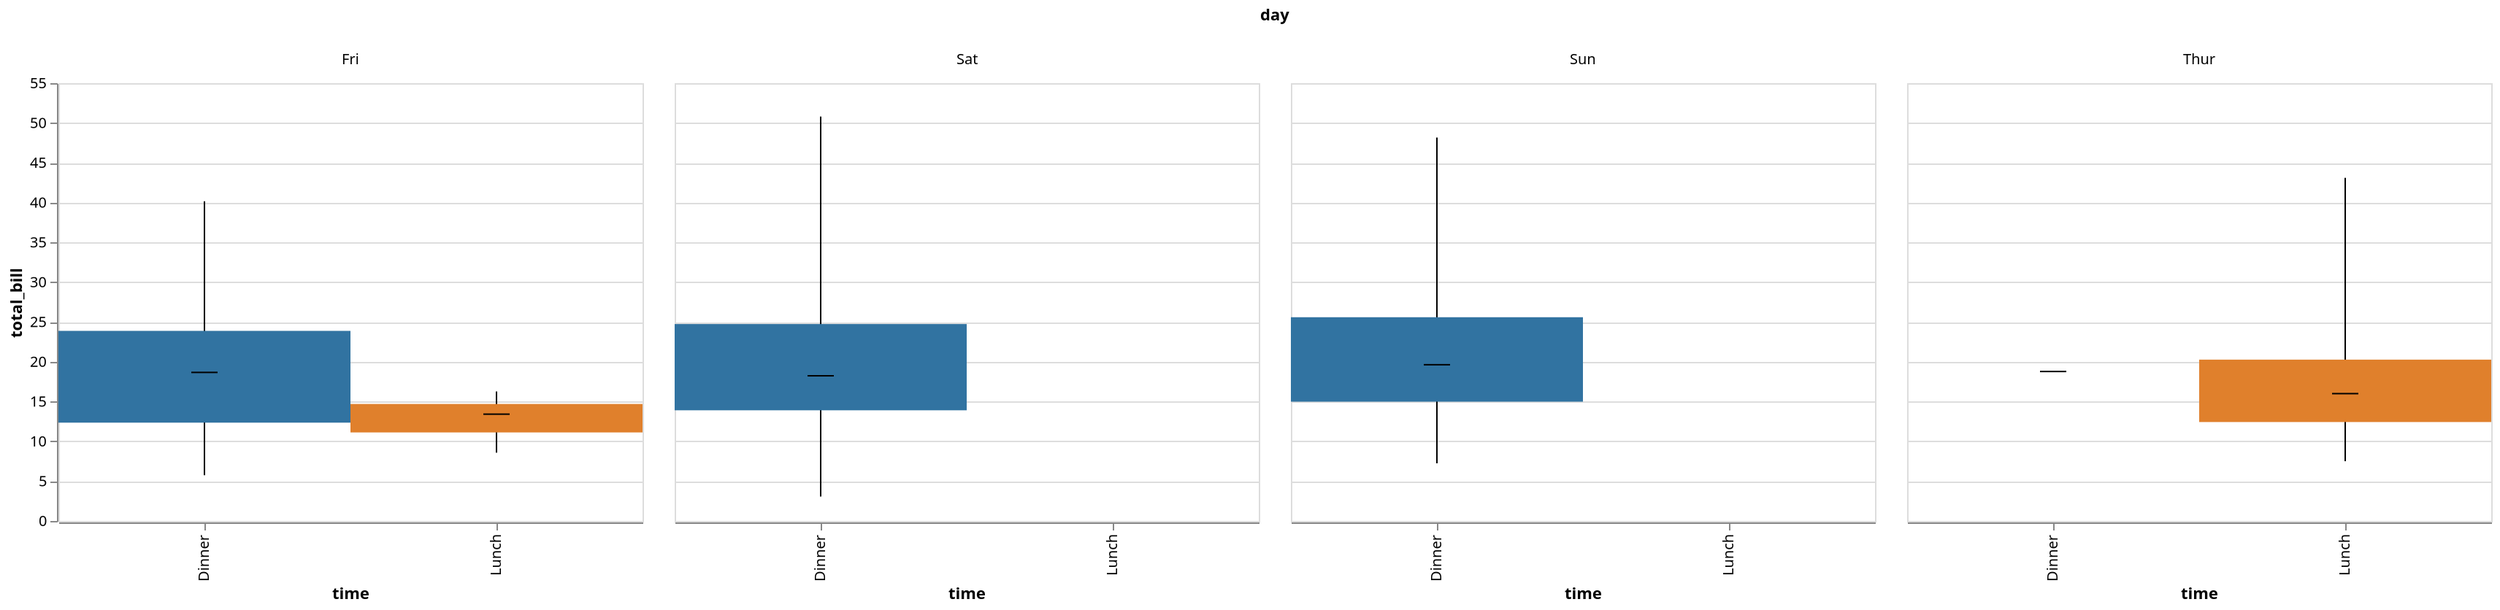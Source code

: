 {
  "$schema": "https://vega.github.io/schema/vega-lite/v5.json",
  "config": {
    "range": {
      "category": [
        "rgba(49,115,161,1)",
        "rgba(224,128,44,1)",
        "rgba(58,145,58,1)",
        "rgba(192,60,61,1)",
        "rgba(147,113,178,1)",
        "rgba(131,91,83,1)",
        "rgba(213,132,188,1)",
        "rgba(127,127,127,1)",
        "rgba(168,169,53,1)",
        "rgba(45,171,184,1)"
      ]
    },
    "view": {
      "height": 300,
      "width": 400
    }
  },
  "data": {
    "values": [
      {
        "day": "Sun",
        "sex": "Female",
        "size": 2,
        "smoker": "No",
        "time": "Dinner",
        "tip": 1.01,
        "total_bill": 16.99
      },
      {
        "day": "Sun",
        "sex": "Male",
        "size": 3,
        "smoker": "No",
        "time": "Dinner",
        "tip": 1.66,
        "total_bill": 10.34
      },
      {
        "day": "Sun",
        "sex": "Male",
        "size": 3,
        "smoker": "No",
        "time": "Dinner",
        "tip": 3.5,
        "total_bill": 21.01
      },
      {
        "day": "Sun",
        "sex": "Male",
        "size": 2,
        "smoker": "No",
        "time": "Dinner",
        "tip": 3.31,
        "total_bill": 23.68
      },
      {
        "day": "Sun",
        "sex": "Female",
        "size": 4,
        "smoker": "No",
        "time": "Dinner",
        "tip": 3.61,
        "total_bill": 24.59
      },
      {
        "day": "Sun",
        "sex": "Male",
        "size": 4,
        "smoker": "No",
        "time": "Dinner",
        "tip": 4.71,
        "total_bill": 25.29
      },
      {
        "day": "Sun",
        "sex": "Male",
        "size": 2,
        "smoker": "No",
        "time": "Dinner",
        "tip": 2,
        "total_bill": 8.77
      },
      {
        "day": "Sun",
        "sex": "Male",
        "size": 4,
        "smoker": "No",
        "time": "Dinner",
        "tip": 3.12,
        "total_bill": 26.88
      },
      {
        "day": "Sun",
        "sex": "Male",
        "size": 2,
        "smoker": "No",
        "time": "Dinner",
        "tip": 1.96,
        "total_bill": 15.04
      },
      {
        "day": "Sun",
        "sex": "Male",
        "size": 2,
        "smoker": "No",
        "time": "Dinner",
        "tip": 3.23,
        "total_bill": 14.78
      },
      {
        "day": "Sun",
        "sex": "Male",
        "size": 2,
        "smoker": "No",
        "time": "Dinner",
        "tip": 1.71,
        "total_bill": 10.27
      },
      {
        "day": "Sun",
        "sex": "Female",
        "size": 4,
        "smoker": "No",
        "time": "Dinner",
        "tip": 5,
        "total_bill": 35.26
      },
      {
        "day": "Sun",
        "sex": "Male",
        "size": 2,
        "smoker": "No",
        "time": "Dinner",
        "tip": 1.57,
        "total_bill": 15.42
      },
      {
        "day": "Sun",
        "sex": "Male",
        "size": 4,
        "smoker": "No",
        "time": "Dinner",
        "tip": 3,
        "total_bill": 18.43
      },
      {
        "day": "Sun",
        "sex": "Female",
        "size": 2,
        "smoker": "No",
        "time": "Dinner",
        "tip": 3.02,
        "total_bill": 14.83
      },
      {
        "day": "Sun",
        "sex": "Male",
        "size": 2,
        "smoker": "No",
        "time": "Dinner",
        "tip": 3.92,
        "total_bill": 21.58
      },
      {
        "day": "Sun",
        "sex": "Female",
        "size": 3,
        "smoker": "No",
        "time": "Dinner",
        "tip": 1.67,
        "total_bill": 10.33
      },
      {
        "day": "Sun",
        "sex": "Male",
        "size": 3,
        "smoker": "No",
        "time": "Dinner",
        "tip": 3.71,
        "total_bill": 16.29
      },
      {
        "day": "Sun",
        "sex": "Female",
        "size": 3,
        "smoker": "No",
        "time": "Dinner",
        "tip": 3.5,
        "total_bill": 16.97
      },
      {
        "day": "Sat",
        "sex": "Male",
        "size": 3,
        "smoker": "No",
        "time": "Dinner",
        "tip": 3.35,
        "total_bill": 20.65
      },
      {
        "day": "Sat",
        "sex": "Male",
        "size": 2,
        "smoker": "No",
        "time": "Dinner",
        "tip": 4.08,
        "total_bill": 17.92
      },
      {
        "day": "Sat",
        "sex": "Female",
        "size": 2,
        "smoker": "No",
        "time": "Dinner",
        "tip": 2.75,
        "total_bill": 20.29
      },
      {
        "day": "Sat",
        "sex": "Female",
        "size": 2,
        "smoker": "No",
        "time": "Dinner",
        "tip": 2.23,
        "total_bill": 15.77
      },
      {
        "day": "Sat",
        "sex": "Male",
        "size": 4,
        "smoker": "No",
        "time": "Dinner",
        "tip": 7.58,
        "total_bill": 39.42
      },
      {
        "day": "Sat",
        "sex": "Male",
        "size": 2,
        "smoker": "No",
        "time": "Dinner",
        "tip": 3.18,
        "total_bill": 19.82
      },
      {
        "day": "Sat",
        "sex": "Male",
        "size": 4,
        "smoker": "No",
        "time": "Dinner",
        "tip": 2.34,
        "total_bill": 17.81
      },
      {
        "day": "Sat",
        "sex": "Male",
        "size": 2,
        "smoker": "No",
        "time": "Dinner",
        "tip": 2,
        "total_bill": 13.37
      },
      {
        "day": "Sat",
        "sex": "Male",
        "size": 2,
        "smoker": "No",
        "time": "Dinner",
        "tip": 2,
        "total_bill": 12.69
      },
      {
        "day": "Sat",
        "sex": "Male",
        "size": 2,
        "smoker": "No",
        "time": "Dinner",
        "tip": 4.3,
        "total_bill": 21.7
      },
      {
        "day": "Sat",
        "sex": "Female",
        "size": 2,
        "smoker": "No",
        "time": "Dinner",
        "tip": 3,
        "total_bill": 19.65
      },
      {
        "day": "Sat",
        "sex": "Male",
        "size": 2,
        "smoker": "No",
        "time": "Dinner",
        "tip": 1.45,
        "total_bill": 9.55
      },
      {
        "day": "Sat",
        "sex": "Male",
        "size": 4,
        "smoker": "No",
        "time": "Dinner",
        "tip": 2.5,
        "total_bill": 18.35
      },
      {
        "day": "Sat",
        "sex": "Female",
        "size": 2,
        "smoker": "No",
        "time": "Dinner",
        "tip": 3,
        "total_bill": 15.06
      },
      {
        "day": "Sat",
        "sex": "Female",
        "size": 4,
        "smoker": "No",
        "time": "Dinner",
        "tip": 2.45,
        "total_bill": 20.69
      },
      {
        "day": "Sat",
        "sex": "Male",
        "size": 2,
        "smoker": "No",
        "time": "Dinner",
        "tip": 3.27,
        "total_bill": 17.78
      },
      {
        "day": "Sat",
        "sex": "Male",
        "size": 3,
        "smoker": "No",
        "time": "Dinner",
        "tip": 3.6,
        "total_bill": 24.06
      },
      {
        "day": "Sat",
        "sex": "Male",
        "size": 3,
        "smoker": "No",
        "time": "Dinner",
        "tip": 2,
        "total_bill": 16.31
      },
      {
        "day": "Sat",
        "sex": "Female",
        "size": 3,
        "smoker": "No",
        "time": "Dinner",
        "tip": 3.07,
        "total_bill": 16.93
      },
      {
        "day": "Sat",
        "sex": "Male",
        "size": 3,
        "smoker": "No",
        "time": "Dinner",
        "tip": 2.31,
        "total_bill": 18.69
      },
      {
        "day": "Sat",
        "sex": "Male",
        "size": 3,
        "smoker": "No",
        "time": "Dinner",
        "tip": 5,
        "total_bill": 31.27
      },
      {
        "day": "Sat",
        "sex": "Male",
        "size": 3,
        "smoker": "No",
        "time": "Dinner",
        "tip": 2.24,
        "total_bill": 16.04
      },
      {
        "day": "Sun",
        "sex": "Male",
        "size": 2,
        "smoker": "No",
        "time": "Dinner",
        "tip": 2.54,
        "total_bill": 17.46
      },
      {
        "day": "Sun",
        "sex": "Male",
        "size": 2,
        "smoker": "No",
        "time": "Dinner",
        "tip": 3.06,
        "total_bill": 13.94
      },
      {
        "day": "Sun",
        "sex": "Male",
        "size": 2,
        "smoker": "No",
        "time": "Dinner",
        "tip": 1.32,
        "total_bill": 9.68
      },
      {
        "day": "Sun",
        "sex": "Male",
        "size": 4,
        "smoker": "No",
        "time": "Dinner",
        "tip": 5.6,
        "total_bill": 30.4
      },
      {
        "day": "Sun",
        "sex": "Male",
        "size": 2,
        "smoker": "No",
        "time": "Dinner",
        "tip": 3,
        "total_bill": 18.29
      },
      {
        "day": "Sun",
        "sex": "Male",
        "size": 2,
        "smoker": "No",
        "time": "Dinner",
        "tip": 5,
        "total_bill": 22.23
      },
      {
        "day": "Sun",
        "sex": "Male",
        "size": 4,
        "smoker": "No",
        "time": "Dinner",
        "tip": 6,
        "total_bill": 32.4
      },
      {
        "day": "Sun",
        "sex": "Male",
        "size": 3,
        "smoker": "No",
        "time": "Dinner",
        "tip": 2.05,
        "total_bill": 28.55
      },
      {
        "day": "Sun",
        "sex": "Male",
        "size": 2,
        "smoker": "No",
        "time": "Dinner",
        "tip": 3,
        "total_bill": 18.04
      },
      {
        "day": "Sun",
        "sex": "Male",
        "size": 2,
        "smoker": "No",
        "time": "Dinner",
        "tip": 2.5,
        "total_bill": 12.54
      },
      {
        "day": "Sun",
        "sex": "Female",
        "size": 2,
        "smoker": "No",
        "time": "Dinner",
        "tip": 2.6,
        "total_bill": 10.29
      },
      {
        "day": "Sun",
        "sex": "Female",
        "size": 4,
        "smoker": "No",
        "time": "Dinner",
        "tip": 5.2,
        "total_bill": 34.81
      },
      {
        "day": "Sun",
        "sex": "Male",
        "size": 2,
        "smoker": "No",
        "time": "Dinner",
        "tip": 1.56,
        "total_bill": 9.94
      },
      {
        "day": "Sun",
        "sex": "Male",
        "size": 4,
        "smoker": "No",
        "time": "Dinner",
        "tip": 4.34,
        "total_bill": 25.56
      },
      {
        "day": "Sun",
        "sex": "Male",
        "size": 2,
        "smoker": "No",
        "time": "Dinner",
        "tip": 3.51,
        "total_bill": 19.49
      },
      {
        "day": "Sat",
        "sex": "Male",
        "size": 4,
        "smoker": "Yes",
        "time": "Dinner",
        "tip": 3,
        "total_bill": 38.01
      },
      {
        "day": "Sat",
        "sex": "Female",
        "size": 2,
        "smoker": "No",
        "time": "Dinner",
        "tip": 1.5,
        "total_bill": 26.41
      },
      {
        "day": "Sat",
        "sex": "Male",
        "size": 2,
        "smoker": "Yes",
        "time": "Dinner",
        "tip": 1.76,
        "total_bill": 11.24
      },
      {
        "day": "Sat",
        "sex": "Male",
        "size": 4,
        "smoker": "No",
        "time": "Dinner",
        "tip": 6.73,
        "total_bill": 48.27
      },
      {
        "day": "Sat",
        "sex": "Male",
        "size": 2,
        "smoker": "Yes",
        "time": "Dinner",
        "tip": 3.21,
        "total_bill": 20.29
      },
      {
        "day": "Sat",
        "sex": "Male",
        "size": 2,
        "smoker": "Yes",
        "time": "Dinner",
        "tip": 2,
        "total_bill": 13.81
      },
      {
        "day": "Sat",
        "sex": "Male",
        "size": 2,
        "smoker": "Yes",
        "time": "Dinner",
        "tip": 1.98,
        "total_bill": 11.02
      },
      {
        "day": "Sat",
        "sex": "Male",
        "size": 4,
        "smoker": "Yes",
        "time": "Dinner",
        "tip": 3.76,
        "total_bill": 18.29
      },
      {
        "day": "Sat",
        "sex": "Male",
        "size": 3,
        "smoker": "No",
        "time": "Dinner",
        "tip": 2.64,
        "total_bill": 17.59
      },
      {
        "day": "Sat",
        "sex": "Male",
        "size": 3,
        "smoker": "No",
        "time": "Dinner",
        "tip": 3.15,
        "total_bill": 20.08
      },
      {
        "day": "Sat",
        "sex": "Female",
        "size": 2,
        "smoker": "No",
        "time": "Dinner",
        "tip": 2.47,
        "total_bill": 16.45
      },
      {
        "day": "Sat",
        "sex": "Female",
        "size": 1,
        "smoker": "Yes",
        "time": "Dinner",
        "tip": 1,
        "total_bill": 3.07
      },
      {
        "day": "Sat",
        "sex": "Male",
        "size": 2,
        "smoker": "No",
        "time": "Dinner",
        "tip": 2.01,
        "total_bill": 20.23
      },
      {
        "day": "Sat",
        "sex": "Male",
        "size": 2,
        "smoker": "Yes",
        "time": "Dinner",
        "tip": 2.09,
        "total_bill": 15.01
      },
      {
        "day": "Sat",
        "sex": "Male",
        "size": 2,
        "smoker": "No",
        "time": "Dinner",
        "tip": 1.97,
        "total_bill": 12.02
      },
      {
        "day": "Sat",
        "sex": "Female",
        "size": 3,
        "smoker": "No",
        "time": "Dinner",
        "tip": 3,
        "total_bill": 17.07
      },
      {
        "day": "Sat",
        "sex": "Female",
        "size": 2,
        "smoker": "Yes",
        "time": "Dinner",
        "tip": 3.14,
        "total_bill": 26.86
      },
      {
        "day": "Sat",
        "sex": "Female",
        "size": 2,
        "smoker": "Yes",
        "time": "Dinner",
        "tip": 5,
        "total_bill": 25.28
      },
      {
        "day": "Sat",
        "sex": "Female",
        "size": 2,
        "smoker": "No",
        "time": "Dinner",
        "tip": 2.2,
        "total_bill": 14.73
      },
      {
        "day": "Sat",
        "sex": "Male",
        "size": 2,
        "smoker": "No",
        "time": "Dinner",
        "tip": 1.25,
        "total_bill": 10.51
      },
      {
        "day": "Sat",
        "sex": "Male",
        "size": 2,
        "smoker": "Yes",
        "time": "Dinner",
        "tip": 3.08,
        "total_bill": 17.92
      },
      {
        "day": "Thur",
        "sex": "Male",
        "size": 4,
        "smoker": "No",
        "time": "Lunch",
        "tip": 4,
        "total_bill": 27.2
      },
      {
        "day": "Thur",
        "sex": "Male",
        "size": 2,
        "smoker": "No",
        "time": "Lunch",
        "tip": 3,
        "total_bill": 22.76
      },
      {
        "day": "Thur",
        "sex": "Male",
        "size": 2,
        "smoker": "No",
        "time": "Lunch",
        "tip": 2.71,
        "total_bill": 17.29
      },
      {
        "day": "Thur",
        "sex": "Male",
        "size": 2,
        "smoker": "Yes",
        "time": "Lunch",
        "tip": 3,
        "total_bill": 19.44
      },
      {
        "day": "Thur",
        "sex": "Male",
        "size": 2,
        "smoker": "No",
        "time": "Lunch",
        "tip": 3.4,
        "total_bill": 16.66
      },
      {
        "day": "Thur",
        "sex": "Female",
        "size": 1,
        "smoker": "No",
        "time": "Lunch",
        "tip": 1.83,
        "total_bill": 10.07
      },
      {
        "day": "Thur",
        "sex": "Male",
        "size": 2,
        "smoker": "Yes",
        "time": "Lunch",
        "tip": 5,
        "total_bill": 32.68
      },
      {
        "day": "Thur",
        "sex": "Male",
        "size": 2,
        "smoker": "No",
        "time": "Lunch",
        "tip": 2.03,
        "total_bill": 15.98
      },
      {
        "day": "Thur",
        "sex": "Female",
        "size": 4,
        "smoker": "No",
        "time": "Lunch",
        "tip": 5.17,
        "total_bill": 34.83
      },
      {
        "day": "Thur",
        "sex": "Male",
        "size": 2,
        "smoker": "No",
        "time": "Lunch",
        "tip": 2,
        "total_bill": 13.03
      },
      {
        "day": "Thur",
        "sex": "Male",
        "size": 2,
        "smoker": "No",
        "time": "Lunch",
        "tip": 4,
        "total_bill": 18.28
      },
      {
        "day": "Thur",
        "sex": "Male",
        "size": 2,
        "smoker": "No",
        "time": "Lunch",
        "tip": 5.85,
        "total_bill": 24.71
      },
      {
        "day": "Thur",
        "sex": "Male",
        "size": 2,
        "smoker": "No",
        "time": "Lunch",
        "tip": 3,
        "total_bill": 21.16
      },
      {
        "day": "Fri",
        "sex": "Male",
        "size": 2,
        "smoker": "Yes",
        "time": "Dinner",
        "tip": 3,
        "total_bill": 28.97
      },
      {
        "day": "Fri",
        "sex": "Male",
        "size": 2,
        "smoker": "No",
        "time": "Dinner",
        "tip": 3.5,
        "total_bill": 22.49
      },
      {
        "day": "Fri",
        "sex": "Female",
        "size": 2,
        "smoker": "Yes",
        "time": "Dinner",
        "tip": 1,
        "total_bill": 5.75
      },
      {
        "day": "Fri",
        "sex": "Female",
        "size": 2,
        "smoker": "Yes",
        "time": "Dinner",
        "tip": 4.3,
        "total_bill": 16.32
      },
      {
        "day": "Fri",
        "sex": "Female",
        "size": 2,
        "smoker": "No",
        "time": "Dinner",
        "tip": 3.25,
        "total_bill": 22.75
      },
      {
        "day": "Fri",
        "sex": "Male",
        "size": 4,
        "smoker": "Yes",
        "time": "Dinner",
        "tip": 4.73,
        "total_bill": 40.17
      },
      {
        "day": "Fri",
        "sex": "Male",
        "size": 2,
        "smoker": "Yes",
        "time": "Dinner",
        "tip": 4,
        "total_bill": 27.28
      },
      {
        "day": "Fri",
        "sex": "Male",
        "size": 2,
        "smoker": "Yes",
        "time": "Dinner",
        "tip": 1.5,
        "total_bill": 12.03
      },
      {
        "day": "Fri",
        "sex": "Male",
        "size": 2,
        "smoker": "Yes",
        "time": "Dinner",
        "tip": 3,
        "total_bill": 21.01
      },
      {
        "day": "Fri",
        "sex": "Male",
        "size": 2,
        "smoker": "No",
        "time": "Dinner",
        "tip": 1.5,
        "total_bill": 12.46
      },
      {
        "day": "Fri",
        "sex": "Female",
        "size": 2,
        "smoker": "Yes",
        "time": "Dinner",
        "tip": 2.5,
        "total_bill": 11.35
      },
      {
        "day": "Fri",
        "sex": "Female",
        "size": 2,
        "smoker": "Yes",
        "time": "Dinner",
        "tip": 3,
        "total_bill": 15.38
      },
      {
        "day": "Sat",
        "sex": "Female",
        "size": 3,
        "smoker": "Yes",
        "time": "Dinner",
        "tip": 2.5,
        "total_bill": 44.3
      },
      {
        "day": "Sat",
        "sex": "Female",
        "size": 2,
        "smoker": "Yes",
        "time": "Dinner",
        "tip": 3.48,
        "total_bill": 22.42
      },
      {
        "day": "Sat",
        "sex": "Female",
        "size": 2,
        "smoker": "No",
        "time": "Dinner",
        "tip": 4.08,
        "total_bill": 20.92
      },
      {
        "day": "Sat",
        "sex": "Male",
        "size": 2,
        "smoker": "Yes",
        "time": "Dinner",
        "tip": 1.64,
        "total_bill": 15.36
      },
      {
        "day": "Sat",
        "sex": "Male",
        "size": 2,
        "smoker": "Yes",
        "time": "Dinner",
        "tip": 4.06,
        "total_bill": 20.49
      },
      {
        "day": "Sat",
        "sex": "Male",
        "size": 2,
        "smoker": "Yes",
        "time": "Dinner",
        "tip": 4.29,
        "total_bill": 25.21
      },
      {
        "day": "Sat",
        "sex": "Male",
        "size": 2,
        "smoker": "No",
        "time": "Dinner",
        "tip": 3.76,
        "total_bill": 18.24
      },
      {
        "day": "Sat",
        "sex": "Female",
        "size": 2,
        "smoker": "Yes",
        "time": "Dinner",
        "tip": 4,
        "total_bill": 14.31
      },
      {
        "day": "Sat",
        "sex": "Male",
        "size": 2,
        "smoker": "No",
        "time": "Dinner",
        "tip": 3,
        "total_bill": 14
      },
      {
        "day": "Sat",
        "sex": "Female",
        "size": 1,
        "smoker": "No",
        "time": "Dinner",
        "tip": 1,
        "total_bill": 7.25
      },
      {
        "day": "Sun",
        "sex": "Male",
        "size": 3,
        "smoker": "No",
        "time": "Dinner",
        "tip": 4,
        "total_bill": 38.07
      },
      {
        "day": "Sun",
        "sex": "Male",
        "size": 2,
        "smoker": "No",
        "time": "Dinner",
        "tip": 2.55,
        "total_bill": 23.95
      },
      {
        "day": "Sun",
        "sex": "Female",
        "size": 3,
        "smoker": "No",
        "time": "Dinner",
        "tip": 4,
        "total_bill": 25.71
      },
      {
        "day": "Sun",
        "sex": "Female",
        "size": 2,
        "smoker": "No",
        "time": "Dinner",
        "tip": 3.5,
        "total_bill": 17.31
      },
      {
        "day": "Sun",
        "sex": "Male",
        "size": 4,
        "smoker": "No",
        "time": "Dinner",
        "tip": 5.07,
        "total_bill": 29.93
      },
      {
        "day": "Thur",
        "sex": "Female",
        "size": 2,
        "smoker": "No",
        "time": "Lunch",
        "tip": 1.5,
        "total_bill": 10.65
      },
      {
        "day": "Thur",
        "sex": "Female",
        "size": 2,
        "smoker": "No",
        "time": "Lunch",
        "tip": 1.8,
        "total_bill": 12.43
      },
      {
        "day": "Thur",
        "sex": "Female",
        "size": 4,
        "smoker": "No",
        "time": "Lunch",
        "tip": 2.92,
        "total_bill": 24.08
      },
      {
        "day": "Thur",
        "sex": "Male",
        "size": 2,
        "smoker": "No",
        "time": "Lunch",
        "tip": 2.31,
        "total_bill": 11.69
      },
      {
        "day": "Thur",
        "sex": "Female",
        "size": 2,
        "smoker": "No",
        "time": "Lunch",
        "tip": 1.68,
        "total_bill": 13.42
      },
      {
        "day": "Thur",
        "sex": "Male",
        "size": 2,
        "smoker": "No",
        "time": "Lunch",
        "tip": 2.5,
        "total_bill": 14.26
      },
      {
        "day": "Thur",
        "sex": "Male",
        "size": 2,
        "smoker": "No",
        "time": "Lunch",
        "tip": 2,
        "total_bill": 15.95
      },
      {
        "day": "Thur",
        "sex": "Female",
        "size": 2,
        "smoker": "No",
        "time": "Lunch",
        "tip": 2.52,
        "total_bill": 12.48
      },
      {
        "day": "Thur",
        "sex": "Female",
        "size": 6,
        "smoker": "No",
        "time": "Lunch",
        "tip": 4.2,
        "total_bill": 29.8
      },
      {
        "day": "Thur",
        "sex": "Male",
        "size": 2,
        "smoker": "No",
        "time": "Lunch",
        "tip": 1.48,
        "total_bill": 8.52
      },
      {
        "day": "Thur",
        "sex": "Female",
        "size": 2,
        "smoker": "No",
        "time": "Lunch",
        "tip": 2,
        "total_bill": 14.52
      },
      {
        "day": "Thur",
        "sex": "Female",
        "size": 2,
        "smoker": "No",
        "time": "Lunch",
        "tip": 2,
        "total_bill": 11.38
      },
      {
        "day": "Thur",
        "sex": "Male",
        "size": 3,
        "smoker": "No",
        "time": "Lunch",
        "tip": 2.18,
        "total_bill": 22.82
      },
      {
        "day": "Thur",
        "sex": "Male",
        "size": 2,
        "smoker": "No",
        "time": "Lunch",
        "tip": 1.5,
        "total_bill": 19.08
      },
      {
        "day": "Thur",
        "sex": "Female",
        "size": 2,
        "smoker": "No",
        "time": "Lunch",
        "tip": 2.83,
        "total_bill": 20.27
      },
      {
        "day": "Thur",
        "sex": "Female",
        "size": 2,
        "smoker": "No",
        "time": "Lunch",
        "tip": 1.5,
        "total_bill": 11.17
      },
      {
        "day": "Thur",
        "sex": "Female",
        "size": 2,
        "smoker": "No",
        "time": "Lunch",
        "tip": 2,
        "total_bill": 12.26
      },
      {
        "day": "Thur",
        "sex": "Female",
        "size": 2,
        "smoker": "No",
        "time": "Lunch",
        "tip": 3.25,
        "total_bill": 18.26
      },
      {
        "day": "Thur",
        "sex": "Female",
        "size": 2,
        "smoker": "No",
        "time": "Lunch",
        "tip": 1.25,
        "total_bill": 8.51
      },
      {
        "day": "Thur",
        "sex": "Female",
        "size": 2,
        "smoker": "No",
        "time": "Lunch",
        "tip": 2,
        "total_bill": 10.33
      },
      {
        "day": "Thur",
        "sex": "Female",
        "size": 2,
        "smoker": "No",
        "time": "Lunch",
        "tip": 2,
        "total_bill": 14.15
      },
      {
        "day": "Thur",
        "sex": "Male",
        "size": 2,
        "smoker": "Yes",
        "time": "Lunch",
        "tip": 2,
        "total_bill": 16
      },
      {
        "day": "Thur",
        "sex": "Female",
        "size": 2,
        "smoker": "No",
        "time": "Lunch",
        "tip": 2.75,
        "total_bill": 13.16
      },
      {
        "day": "Thur",
        "sex": "Female",
        "size": 2,
        "smoker": "No",
        "time": "Lunch",
        "tip": 3.5,
        "total_bill": 17.47
      },
      {
        "day": "Thur",
        "sex": "Male",
        "size": 6,
        "smoker": "No",
        "time": "Lunch",
        "tip": 6.7,
        "total_bill": 34.3
      },
      {
        "day": "Thur",
        "sex": "Male",
        "size": 5,
        "smoker": "No",
        "time": "Lunch",
        "tip": 5,
        "total_bill": 41.19
      },
      {
        "day": "Thur",
        "sex": "Female",
        "size": 6,
        "smoker": "No",
        "time": "Lunch",
        "tip": 5,
        "total_bill": 27.05
      },
      {
        "day": "Thur",
        "sex": "Female",
        "size": 2,
        "smoker": "No",
        "time": "Lunch",
        "tip": 2.3,
        "total_bill": 16.43
      },
      {
        "day": "Thur",
        "sex": "Female",
        "size": 2,
        "smoker": "No",
        "time": "Lunch",
        "tip": 1.5,
        "total_bill": 8.35
      },
      {
        "day": "Thur",
        "sex": "Female",
        "size": 3,
        "smoker": "No",
        "time": "Lunch",
        "tip": 1.36,
        "total_bill": 18.64
      },
      {
        "day": "Thur",
        "sex": "Female",
        "size": 2,
        "smoker": "No",
        "time": "Lunch",
        "tip": 1.63,
        "total_bill": 11.87
      },
      {
        "day": "Thur",
        "sex": "Male",
        "size": 2,
        "smoker": "No",
        "time": "Lunch",
        "tip": 1.73,
        "total_bill": 9.78
      },
      {
        "day": "Thur",
        "sex": "Male",
        "size": 2,
        "smoker": "No",
        "time": "Lunch",
        "tip": 2,
        "total_bill": 7.51
      },
      {
        "day": "Sun",
        "sex": "Male",
        "size": 2,
        "smoker": "No",
        "time": "Dinner",
        "tip": 2.5,
        "total_bill": 14.07
      },
      {
        "day": "Sun",
        "sex": "Male",
        "size": 2,
        "smoker": "No",
        "time": "Dinner",
        "tip": 2,
        "total_bill": 13.13
      },
      {
        "day": "Sun",
        "sex": "Male",
        "size": 3,
        "smoker": "No",
        "time": "Dinner",
        "tip": 2.74,
        "total_bill": 17.26
      },
      {
        "day": "Sun",
        "sex": "Male",
        "size": 4,
        "smoker": "No",
        "time": "Dinner",
        "tip": 2,
        "total_bill": 24.55
      },
      {
        "day": "Sun",
        "sex": "Male",
        "size": 4,
        "smoker": "No",
        "time": "Dinner",
        "tip": 2,
        "total_bill": 19.77
      },
      {
        "day": "Sun",
        "sex": "Female",
        "size": 5,
        "smoker": "No",
        "time": "Dinner",
        "tip": 5.14,
        "total_bill": 29.85
      },
      {
        "day": "Sun",
        "sex": "Male",
        "size": 6,
        "smoker": "No",
        "time": "Dinner",
        "tip": 5,
        "total_bill": 48.17
      },
      {
        "day": "Sun",
        "sex": "Female",
        "size": 4,
        "smoker": "No",
        "time": "Dinner",
        "tip": 3.75,
        "total_bill": 25
      },
      {
        "day": "Sun",
        "sex": "Female",
        "size": 2,
        "smoker": "No",
        "time": "Dinner",
        "tip": 2.61,
        "total_bill": 13.39
      },
      {
        "day": "Sun",
        "sex": "Male",
        "size": 4,
        "smoker": "No",
        "time": "Dinner",
        "tip": 2,
        "total_bill": 16.49
      },
      {
        "day": "Sun",
        "sex": "Male",
        "size": 4,
        "smoker": "No",
        "time": "Dinner",
        "tip": 3.5,
        "total_bill": 21.5
      },
      {
        "day": "Sun",
        "sex": "Male",
        "size": 2,
        "smoker": "No",
        "time": "Dinner",
        "tip": 2.5,
        "total_bill": 12.66
      },
      {
        "day": "Sun",
        "sex": "Female",
        "size": 3,
        "smoker": "No",
        "time": "Dinner",
        "tip": 2,
        "total_bill": 16.21
      },
      {
        "day": "Sun",
        "sex": "Male",
        "size": 2,
        "smoker": "No",
        "time": "Dinner",
        "tip": 2,
        "total_bill": 13.81
      },
      {
        "day": "Sun",
        "sex": "Female",
        "size": 2,
        "smoker": "Yes",
        "time": "Dinner",
        "tip": 3,
        "total_bill": 17.51
      },
      {
        "day": "Sun",
        "sex": "Male",
        "size": 3,
        "smoker": "No",
        "time": "Dinner",
        "tip": 3.48,
        "total_bill": 24.52
      },
      {
        "day": "Sun",
        "sex": "Male",
        "size": 2,
        "smoker": "No",
        "time": "Dinner",
        "tip": 2.24,
        "total_bill": 20.76
      },
      {
        "day": "Sun",
        "sex": "Male",
        "size": 4,
        "smoker": "No",
        "time": "Dinner",
        "tip": 4.5,
        "total_bill": 31.71
      },
      {
        "day": "Sat",
        "sex": "Female",
        "size": 2,
        "smoker": "Yes",
        "time": "Dinner",
        "tip": 1.61,
        "total_bill": 10.59
      },
      {
        "day": "Sat",
        "sex": "Female",
        "size": 2,
        "smoker": "Yes",
        "time": "Dinner",
        "tip": 2,
        "total_bill": 10.63
      },
      {
        "day": "Sat",
        "sex": "Male",
        "size": 3,
        "smoker": "Yes",
        "time": "Dinner",
        "tip": 10,
        "total_bill": 50.81
      },
      {
        "day": "Sat",
        "sex": "Male",
        "size": 2,
        "smoker": "Yes",
        "time": "Dinner",
        "tip": 3.16,
        "total_bill": 15.81
      },
      {
        "day": "Sun",
        "sex": "Male",
        "size": 2,
        "smoker": "Yes",
        "time": "Dinner",
        "tip": 5.15,
        "total_bill": 7.25
      },
      {
        "day": "Sun",
        "sex": "Male",
        "size": 2,
        "smoker": "Yes",
        "time": "Dinner",
        "tip": 3.18,
        "total_bill": 31.85
      },
      {
        "day": "Sun",
        "sex": "Male",
        "size": 2,
        "smoker": "Yes",
        "time": "Dinner",
        "tip": 4,
        "total_bill": 16.82
      },
      {
        "day": "Sun",
        "sex": "Male",
        "size": 2,
        "smoker": "Yes",
        "time": "Dinner",
        "tip": 3.11,
        "total_bill": 32.9
      },
      {
        "day": "Sun",
        "sex": "Male",
        "size": 2,
        "smoker": "Yes",
        "time": "Dinner",
        "tip": 2,
        "total_bill": 17.89
      },
      {
        "day": "Sun",
        "sex": "Male",
        "size": 2,
        "smoker": "Yes",
        "time": "Dinner",
        "tip": 2,
        "total_bill": 14.48
      },
      {
        "day": "Sun",
        "sex": "Female",
        "size": 2,
        "smoker": "Yes",
        "time": "Dinner",
        "tip": 4,
        "total_bill": 9.6
      },
      {
        "day": "Sun",
        "sex": "Male",
        "size": 2,
        "smoker": "Yes",
        "time": "Dinner",
        "tip": 3.55,
        "total_bill": 34.63
      },
      {
        "day": "Sun",
        "sex": "Male",
        "size": 4,
        "smoker": "Yes",
        "time": "Dinner",
        "tip": 3.68,
        "total_bill": 34.65
      },
      {
        "day": "Sun",
        "sex": "Male",
        "size": 2,
        "smoker": "Yes",
        "time": "Dinner",
        "tip": 5.65,
        "total_bill": 23.33
      },
      {
        "day": "Sun",
        "sex": "Male",
        "size": 3,
        "smoker": "Yes",
        "time": "Dinner",
        "tip": 3.5,
        "total_bill": 45.35
      },
      {
        "day": "Sun",
        "sex": "Male",
        "size": 4,
        "smoker": "Yes",
        "time": "Dinner",
        "tip": 6.5,
        "total_bill": 23.17
      },
      {
        "day": "Sun",
        "sex": "Male",
        "size": 2,
        "smoker": "Yes",
        "time": "Dinner",
        "tip": 3,
        "total_bill": 40.55
      },
      {
        "day": "Sun",
        "sex": "Male",
        "size": 5,
        "smoker": "No",
        "time": "Dinner",
        "tip": 5,
        "total_bill": 20.69
      },
      {
        "day": "Sun",
        "sex": "Female",
        "size": 3,
        "smoker": "Yes",
        "time": "Dinner",
        "tip": 3.5,
        "total_bill": 20.9
      },
      {
        "day": "Sun",
        "sex": "Male",
        "size": 5,
        "smoker": "Yes",
        "time": "Dinner",
        "tip": 2,
        "total_bill": 30.46
      },
      {
        "day": "Sun",
        "sex": "Female",
        "size": 3,
        "smoker": "Yes",
        "time": "Dinner",
        "tip": 3.5,
        "total_bill": 18.15
      },
      {
        "day": "Sun",
        "sex": "Male",
        "size": 3,
        "smoker": "Yes",
        "time": "Dinner",
        "tip": 4,
        "total_bill": 23.1
      },
      {
        "day": "Sun",
        "sex": "Male",
        "size": 2,
        "smoker": "Yes",
        "time": "Dinner",
        "tip": 1.5,
        "total_bill": 15.69
      },
      {
        "day": "Thur",
        "sex": "Female",
        "size": 2,
        "smoker": "Yes",
        "time": "Lunch",
        "tip": 4.19,
        "total_bill": 19.81
      },
      {
        "day": "Thur",
        "sex": "Male",
        "size": 2,
        "smoker": "Yes",
        "time": "Lunch",
        "tip": 2.56,
        "total_bill": 28.44
      },
      {
        "day": "Thur",
        "sex": "Male",
        "size": 2,
        "smoker": "Yes",
        "time": "Lunch",
        "tip": 2.02,
        "total_bill": 15.48
      },
      {
        "day": "Thur",
        "sex": "Male",
        "size": 2,
        "smoker": "Yes",
        "time": "Lunch",
        "tip": 4,
        "total_bill": 16.58
      },
      {
        "day": "Thur",
        "sex": "Male",
        "size": 2,
        "smoker": "No",
        "time": "Lunch",
        "tip": 1.44,
        "total_bill": 7.56
      },
      {
        "day": "Thur",
        "sex": "Male",
        "size": 2,
        "smoker": "Yes",
        "time": "Lunch",
        "tip": 2,
        "total_bill": 10.34
      },
      {
        "day": "Thur",
        "sex": "Female",
        "size": 4,
        "smoker": "Yes",
        "time": "Lunch",
        "tip": 5,
        "total_bill": 43.11
      },
      {
        "day": "Thur",
        "sex": "Female",
        "size": 2,
        "smoker": "Yes",
        "time": "Lunch",
        "tip": 2,
        "total_bill": 13
      },
      {
        "day": "Thur",
        "sex": "Male",
        "size": 2,
        "smoker": "Yes",
        "time": "Lunch",
        "tip": 2,
        "total_bill": 13.51
      },
      {
        "day": "Thur",
        "sex": "Male",
        "size": 3,
        "smoker": "Yes",
        "time": "Lunch",
        "tip": 4,
        "total_bill": 18.71
      },
      {
        "day": "Thur",
        "sex": "Female",
        "size": 2,
        "smoker": "Yes",
        "time": "Lunch",
        "tip": 2.01,
        "total_bill": 12.74
      },
      {
        "day": "Thur",
        "sex": "Female",
        "size": 2,
        "smoker": "Yes",
        "time": "Lunch",
        "tip": 2,
        "total_bill": 13
      },
      {
        "day": "Thur",
        "sex": "Female",
        "size": 2,
        "smoker": "Yes",
        "time": "Lunch",
        "tip": 2.5,
        "total_bill": 16.4
      },
      {
        "day": "Thur",
        "sex": "Male",
        "size": 4,
        "smoker": "Yes",
        "time": "Lunch",
        "tip": 4,
        "total_bill": 20.53
      },
      {
        "day": "Thur",
        "sex": "Female",
        "size": 3,
        "smoker": "Yes",
        "time": "Lunch",
        "tip": 3.23,
        "total_bill": 16.47
      },
      {
        "day": "Sat",
        "sex": "Male",
        "size": 3,
        "smoker": "Yes",
        "time": "Dinner",
        "tip": 3.41,
        "total_bill": 26.59
      },
      {
        "day": "Sat",
        "sex": "Male",
        "size": 4,
        "smoker": "Yes",
        "time": "Dinner",
        "tip": 3,
        "total_bill": 38.73
      },
      {
        "day": "Sat",
        "sex": "Male",
        "size": 2,
        "smoker": "Yes",
        "time": "Dinner",
        "tip": 2.03,
        "total_bill": 24.27
      },
      {
        "day": "Sat",
        "sex": "Female",
        "size": 2,
        "smoker": "Yes",
        "time": "Dinner",
        "tip": 2.23,
        "total_bill": 12.76
      },
      {
        "day": "Sat",
        "sex": "Male",
        "size": 3,
        "smoker": "Yes",
        "time": "Dinner",
        "tip": 2,
        "total_bill": 30.06
      },
      {
        "day": "Sat",
        "sex": "Male",
        "size": 4,
        "smoker": "Yes",
        "time": "Dinner",
        "tip": 5.16,
        "total_bill": 25.89
      },
      {
        "day": "Sat",
        "sex": "Male",
        "size": 4,
        "smoker": "No",
        "time": "Dinner",
        "tip": 9,
        "total_bill": 48.33
      },
      {
        "day": "Sat",
        "sex": "Female",
        "size": 2,
        "smoker": "Yes",
        "time": "Dinner",
        "tip": 2.5,
        "total_bill": 13.27
      },
      {
        "day": "Sat",
        "sex": "Female",
        "size": 3,
        "smoker": "Yes",
        "time": "Dinner",
        "tip": 6.5,
        "total_bill": 28.17
      },
      {
        "day": "Sat",
        "sex": "Female",
        "size": 2,
        "smoker": "Yes",
        "time": "Dinner",
        "tip": 1.1,
        "total_bill": 12.9
      },
      {
        "day": "Sat",
        "sex": "Male",
        "size": 5,
        "smoker": "Yes",
        "time": "Dinner",
        "tip": 3,
        "total_bill": 28.15
      },
      {
        "day": "Sat",
        "sex": "Male",
        "size": 2,
        "smoker": "Yes",
        "time": "Dinner",
        "tip": 1.5,
        "total_bill": 11.59
      },
      {
        "day": "Sat",
        "sex": "Male",
        "size": 2,
        "smoker": "Yes",
        "time": "Dinner",
        "tip": 1.44,
        "total_bill": 7.74
      },
      {
        "day": "Sat",
        "sex": "Female",
        "size": 4,
        "smoker": "Yes",
        "time": "Dinner",
        "tip": 3.09,
        "total_bill": 30.14
      },
      {
        "day": "Fri",
        "sex": "Male",
        "size": 2,
        "smoker": "Yes",
        "time": "Lunch",
        "tip": 2.2,
        "total_bill": 12.16
      },
      {
        "day": "Fri",
        "sex": "Female",
        "size": 2,
        "smoker": "Yes",
        "time": "Lunch",
        "tip": 3.48,
        "total_bill": 13.42
      },
      {
        "day": "Fri",
        "sex": "Male",
        "size": 1,
        "smoker": "Yes",
        "time": "Lunch",
        "tip": 1.92,
        "total_bill": 8.58
      },
      {
        "day": "Fri",
        "sex": "Female",
        "size": 3,
        "smoker": "No",
        "time": "Lunch",
        "tip": 3,
        "total_bill": 15.98
      },
      {
        "day": "Fri",
        "sex": "Male",
        "size": 2,
        "smoker": "Yes",
        "time": "Lunch",
        "tip": 1.58,
        "total_bill": 13.42
      },
      {
        "day": "Fri",
        "sex": "Female",
        "size": 2,
        "smoker": "Yes",
        "time": "Lunch",
        "tip": 2.5,
        "total_bill": 16.27
      },
      {
        "day": "Fri",
        "sex": "Female",
        "size": 2,
        "smoker": "Yes",
        "time": "Lunch",
        "tip": 2,
        "total_bill": 10.09
      },
      {
        "day": "Sat",
        "sex": "Male",
        "size": 4,
        "smoker": "No",
        "time": "Dinner",
        "tip": 3,
        "total_bill": 20.45
      },
      {
        "day": "Sat",
        "sex": "Male",
        "size": 2,
        "smoker": "No",
        "time": "Dinner",
        "tip": 2.72,
        "total_bill": 13.28
      },
      {
        "day": "Sat",
        "sex": "Female",
        "size": 2,
        "smoker": "Yes",
        "time": "Dinner",
        "tip": 2.88,
        "total_bill": 22.12
      },
      {
        "day": "Sat",
        "sex": "Male",
        "size": 4,
        "smoker": "Yes",
        "time": "Dinner",
        "tip": 2,
        "total_bill": 24.01
      },
      {
        "day": "Sat",
        "sex": "Male",
        "size": 3,
        "smoker": "Yes",
        "time": "Dinner",
        "tip": 3,
        "total_bill": 15.69
      },
      {
        "day": "Sat",
        "sex": "Male",
        "size": 2,
        "smoker": "No",
        "time": "Dinner",
        "tip": 3.39,
        "total_bill": 11.61
      },
      {
        "day": "Sat",
        "sex": "Male",
        "size": 2,
        "smoker": "No",
        "time": "Dinner",
        "tip": 1.47,
        "total_bill": 10.77
      },
      {
        "day": "Sat",
        "sex": "Male",
        "size": 2,
        "smoker": "Yes",
        "time": "Dinner",
        "tip": 3,
        "total_bill": 15.53
      },
      {
        "day": "Sat",
        "sex": "Male",
        "size": 2,
        "smoker": "No",
        "time": "Dinner",
        "tip": 1.25,
        "total_bill": 10.07
      },
      {
        "day": "Sat",
        "sex": "Male",
        "size": 2,
        "smoker": "Yes",
        "time": "Dinner",
        "tip": 1,
        "total_bill": 12.6
      },
      {
        "day": "Sat",
        "sex": "Male",
        "size": 2,
        "smoker": "Yes",
        "time": "Dinner",
        "tip": 1.17,
        "total_bill": 32.83
      },
      {
        "day": "Sat",
        "sex": "Female",
        "size": 3,
        "smoker": "No",
        "time": "Dinner",
        "tip": 4.67,
        "total_bill": 35.83
      },
      {
        "day": "Sat",
        "sex": "Male",
        "size": 3,
        "smoker": "No",
        "time": "Dinner",
        "tip": 5.92,
        "total_bill": 29.03
      },
      {
        "day": "Sat",
        "sex": "Female",
        "size": 2,
        "smoker": "Yes",
        "time": "Dinner",
        "tip": 2,
        "total_bill": 27.18
      },
      {
        "day": "Sat",
        "sex": "Male",
        "size": 2,
        "smoker": "Yes",
        "time": "Dinner",
        "tip": 2,
        "total_bill": 22.67
      },
      {
        "day": "Sat",
        "sex": "Male",
        "size": 2,
        "smoker": "No",
        "time": "Dinner",
        "tip": 1.75,
        "total_bill": 17.82
      },
      {
        "day": "Thur",
        "sex": "Female",
        "size": 2,
        "smoker": "No",
        "time": "Dinner",
        "tip": 3,
        "total_bill": 18.78
      }
    ]
  },
  "facet": {
    "column": {
      "field": "day",
      "type": "nominal"
    }
  },
  "spec": {
    "layer": [
      {
        "encoding": {
          "x": {
            "field": "time",
            "type": "nominal"
          },
          "y": {
            "aggregate": "min",
            "field": "total_bill",
            "type": "quantitative"
          },
          "y2": {
            "aggregate": "max",
            "field": "total_bill",
            "type": "quantitative"
          }
        },
        "mark": "rule"
      },
      {
        "encoding": {
          "color": {
            "field": "time",
            "legend": null,
            "type": "nominal"
          },
          "x": {
            "field": "time",
            "type": "nominal"
          },
          "y": {
            "aggregate": "q1",
            "axis": {
              "title": "total_bill"
            },
            "field": "total_bill",
            "type": "quantitative"
          },
          "y2": {
            "aggregate": "q3",
            "field": "total_bill",
            "type": "quantitative"
          }
        },
        "mark": "bar"
      },
      {
        "encoding": {
          "x": {
            "field": "time",
            "type": "nominal"
          },
          "y": {
            "aggregate": "median",
            "field": "total_bill",
            "type": "quantitative"
          }
        },
        "mark": {
          "color": "black",
          "size": 18,
          "type": "tick"
        }
      }
    ]
  }
}